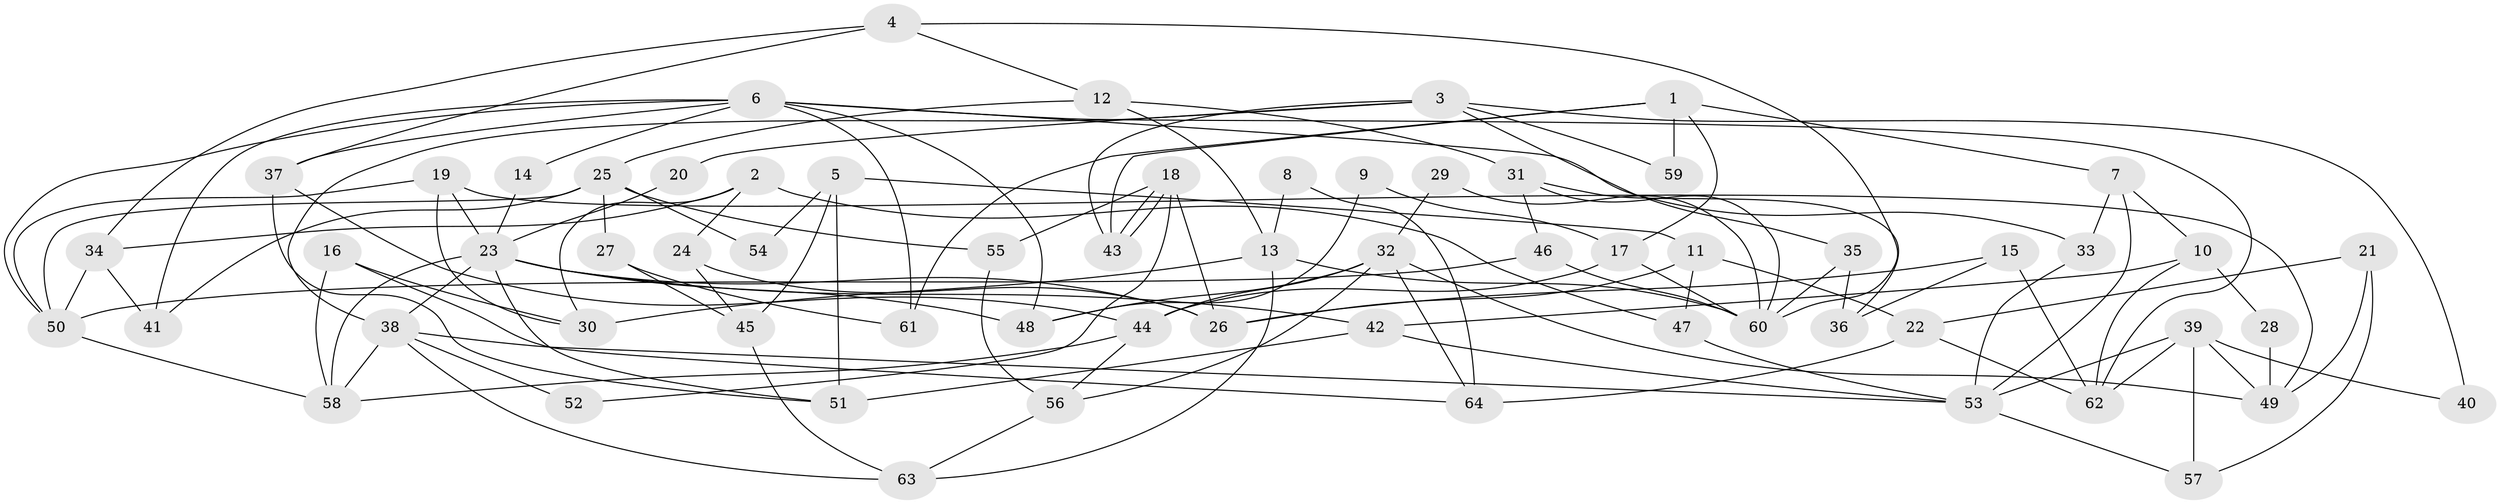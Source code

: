// coarse degree distribution, {6: 0.23076923076923078, 5: 0.15384615384615385, 4: 0.2692307692307692, 2: 0.07692307692307693, 3: 0.07692307692307693, 7: 0.038461538461538464, 8: 0.07692307692307693, 9: 0.038461538461538464, 10: 0.038461538461538464}
// Generated by graph-tools (version 1.1) at 2025/37/03/04/25 23:37:01]
// undirected, 64 vertices, 128 edges
graph export_dot {
  node [color=gray90,style=filled];
  1;
  2;
  3;
  4;
  5;
  6;
  7;
  8;
  9;
  10;
  11;
  12;
  13;
  14;
  15;
  16;
  17;
  18;
  19;
  20;
  21;
  22;
  23;
  24;
  25;
  26;
  27;
  28;
  29;
  30;
  31;
  32;
  33;
  34;
  35;
  36;
  37;
  38;
  39;
  40;
  41;
  42;
  43;
  44;
  45;
  46;
  47;
  48;
  49;
  50;
  51;
  52;
  53;
  54;
  55;
  56;
  57;
  58;
  59;
  60;
  61;
  62;
  63;
  64;
  1 -- 7;
  1 -- 43;
  1 -- 17;
  1 -- 59;
  1 -- 61;
  2 -- 34;
  2 -- 30;
  2 -- 24;
  2 -- 47;
  3 -- 35;
  3 -- 38;
  3 -- 20;
  3 -- 40;
  3 -- 43;
  3 -- 59;
  4 -- 34;
  4 -- 37;
  4 -- 12;
  4 -- 60;
  5 -- 11;
  5 -- 51;
  5 -- 45;
  5 -- 54;
  6 -- 61;
  6 -- 50;
  6 -- 14;
  6 -- 33;
  6 -- 37;
  6 -- 41;
  6 -- 48;
  6 -- 62;
  7 -- 33;
  7 -- 10;
  7 -- 53;
  8 -- 13;
  8 -- 64;
  9 -- 17;
  9 -- 48;
  10 -- 62;
  10 -- 42;
  10 -- 28;
  11 -- 47;
  11 -- 26;
  11 -- 22;
  12 -- 31;
  12 -- 13;
  12 -- 25;
  13 -- 60;
  13 -- 30;
  13 -- 63;
  14 -- 23;
  15 -- 26;
  15 -- 62;
  15 -- 36;
  16 -- 30;
  16 -- 58;
  16 -- 64;
  17 -- 44;
  17 -- 60;
  18 -- 26;
  18 -- 43;
  18 -- 43;
  18 -- 52;
  18 -- 55;
  19 -- 23;
  19 -- 49;
  19 -- 30;
  19 -- 50;
  20 -- 23;
  21 -- 49;
  21 -- 57;
  21 -- 22;
  22 -- 62;
  22 -- 64;
  23 -- 48;
  23 -- 58;
  23 -- 26;
  23 -- 38;
  23 -- 42;
  23 -- 51;
  24 -- 45;
  24 -- 26;
  25 -- 55;
  25 -- 27;
  25 -- 41;
  25 -- 50;
  25 -- 54;
  27 -- 45;
  27 -- 61;
  28 -- 49;
  29 -- 60;
  29 -- 32;
  31 -- 60;
  31 -- 46;
  31 -- 36;
  32 -- 56;
  32 -- 64;
  32 -- 44;
  32 -- 48;
  32 -- 49;
  33 -- 53;
  34 -- 41;
  34 -- 50;
  35 -- 60;
  35 -- 36;
  37 -- 51;
  37 -- 44;
  38 -- 58;
  38 -- 52;
  38 -- 53;
  38 -- 63;
  39 -- 53;
  39 -- 62;
  39 -- 40;
  39 -- 49;
  39 -- 57;
  42 -- 53;
  42 -- 51;
  44 -- 56;
  44 -- 58;
  45 -- 63;
  46 -- 60;
  46 -- 50;
  47 -- 53;
  50 -- 58;
  53 -- 57;
  55 -- 56;
  56 -- 63;
}
